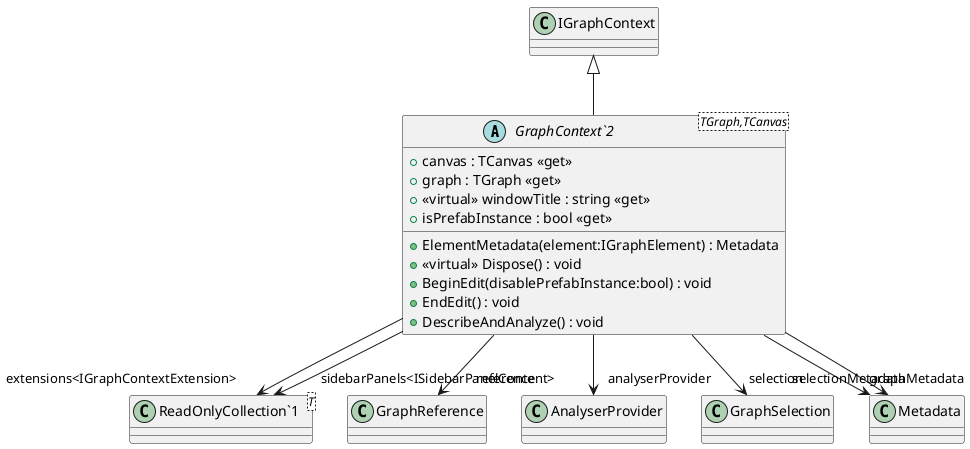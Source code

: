 @startuml
abstract class "GraphContext`2"<TGraph,TCanvas> {
    + canvas : TCanvas <<get>>
    + graph : TGraph <<get>>
    + ElementMetadata(element:IGraphElement) : Metadata
    + <<virtual>> windowTitle : string <<get>>
    + isPrefabInstance : bool <<get>>
    + <<virtual>> Dispose() : void
    + BeginEdit(disablePrefabInstance:bool) : void
    + EndEdit() : void
    + DescribeAndAnalyze() : void
}
class "ReadOnlyCollection`1"<T> {
}
IGraphContext <|-- "GraphContext`2"
"GraphContext`2" --> "reference" GraphReference
"GraphContext`2" --> "analyserProvider" AnalyserProvider
"GraphContext`2" --> "selection" GraphSelection
"GraphContext`2" --> "graphMetadata" Metadata
"GraphContext`2" --> "selectionMetadata" Metadata
"GraphContext`2" --> "extensions<IGraphContextExtension>" "ReadOnlyCollection`1"
"GraphContext`2" --> "sidebarPanels<ISidebarPanelContent>" "ReadOnlyCollection`1"
@enduml
